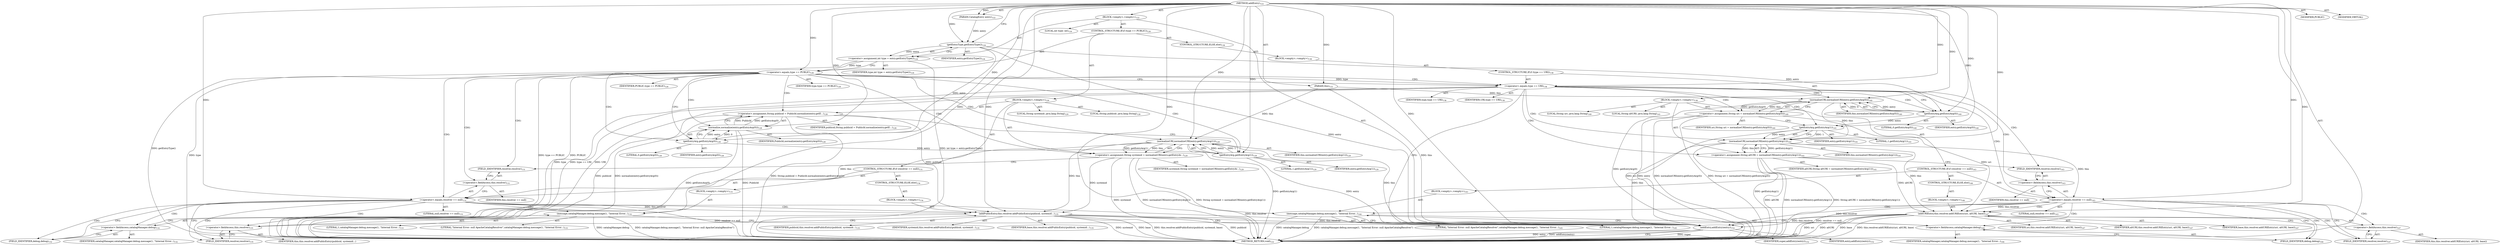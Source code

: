 digraph "addEntry" {  
"111669149698" [label = <(METHOD,addEntry)<SUB>122</SUB>> ]
"115964116993" [label = <(PARAM,this)<SUB>122</SUB>> ]
"115964116996" [label = <(PARAM,CatalogEntry entry)<SUB>122</SUB>> ]
"25769803778" [label = <(BLOCK,&lt;empty&gt;,&lt;empty&gt;)<SUB>122</SUB>> ]
"94489280513" [label = <(LOCAL,int type: int)<SUB>124</SUB>> ]
"30064771079" [label = <(&lt;operator&gt;.assignment,int type = entry.getEntryType())<SUB>124</SUB>> ]
"68719476746" [label = <(IDENTIFIER,type,int type = entry.getEntryType())<SUB>124</SUB>> ]
"30064771080" [label = <(getEntryType,getEntryType())<SUB>124</SUB>> ]
"68719476747" [label = <(IDENTIFIER,entry,getEntryType())<SUB>124</SUB>> ]
"47244640256" [label = <(CONTROL_STRUCTURE,IF,if (type == PUBLIC))<SUB>126</SUB>> ]
"30064771081" [label = <(&lt;operator&gt;.equals,type == PUBLIC)<SUB>126</SUB>> ]
"68719476748" [label = <(IDENTIFIER,type,type == PUBLIC)<SUB>126</SUB>> ]
"68719476749" [label = <(IDENTIFIER,PUBLIC,type == PUBLIC)<SUB>126</SUB>> ]
"25769803779" [label = <(BLOCK,&lt;empty&gt;,&lt;empty&gt;)<SUB>126</SUB>> ]
"94489280514" [label = <(LOCAL,String publicid: java.lang.String)<SUB>128</SUB>> ]
"30064771082" [label = <(&lt;operator&gt;.assignment,String publicid = PublicId.normalize(entry.getE...)<SUB>128</SUB>> ]
"68719476750" [label = <(IDENTIFIER,publicid,String publicid = PublicId.normalize(entry.getE...)<SUB>128</SUB>> ]
"30064771083" [label = <(normalize,normalize(entry.getEntryArg(0)))<SUB>128</SUB>> ]
"68719476751" [label = <(IDENTIFIER,PublicId,normalize(entry.getEntryArg(0)))<SUB>128</SUB>> ]
"30064771084" [label = <(getEntryArg,getEntryArg(0))<SUB>128</SUB>> ]
"68719476752" [label = <(IDENTIFIER,entry,getEntryArg(0))<SUB>128</SUB>> ]
"90194313216" [label = <(LITERAL,0,getEntryArg(0))<SUB>128</SUB>> ]
"94489280515" [label = <(LOCAL,String systemid: java.lang.String)<SUB>129</SUB>> ]
"30064771085" [label = <(&lt;operator&gt;.assignment,String systemid = normalizeURI(entry.getEntryAr...)<SUB>129</SUB>> ]
"68719476753" [label = <(IDENTIFIER,systemid,String systemid = normalizeURI(entry.getEntryAr...)<SUB>129</SUB>> ]
"30064771086" [label = <(normalizeURI,normalizeURI(entry.getEntryArg(1)))<SUB>129</SUB>> ]
"68719476737" [label = <(IDENTIFIER,this,normalizeURI(entry.getEntryArg(1)))<SUB>129</SUB>> ]
"30064771087" [label = <(getEntryArg,getEntryArg(1))<SUB>129</SUB>> ]
"68719476754" [label = <(IDENTIFIER,entry,getEntryArg(1))<SUB>129</SUB>> ]
"90194313217" [label = <(LITERAL,1,getEntryArg(1))<SUB>129</SUB>> ]
"47244640257" [label = <(CONTROL_STRUCTURE,IF,if (resolver == null))<SUB>131</SUB>> ]
"30064771088" [label = <(&lt;operator&gt;.equals,resolver == null)<SUB>131</SUB>> ]
"30064771089" [label = <(&lt;operator&gt;.fieldAccess,this.resolver)<SUB>131</SUB>> ]
"68719476755" [label = <(IDENTIFIER,this,resolver == null)> ]
"55834574850" [label = <(FIELD_IDENTIFIER,resolver,resolver)<SUB>131</SUB>> ]
"90194313218" [label = <(LITERAL,null,resolver == null)<SUB>131</SUB>> ]
"25769803780" [label = <(BLOCK,&lt;empty&gt;,&lt;empty&gt;)<SUB>131</SUB>> ]
"30064771090" [label = <(message,catalogManager.debug.message(1, &quot;Internal Error...)<SUB>132</SUB>> ]
"30064771091" [label = <(&lt;operator&gt;.fieldAccess,catalogManager.debug)<SUB>132</SUB>> ]
"68719476756" [label = <(IDENTIFIER,catalogManager,catalogManager.debug.message(1, &quot;Internal Error...)<SUB>132</SUB>> ]
"55834574851" [label = <(FIELD_IDENTIFIER,debug,debug)<SUB>132</SUB>> ]
"90194313219" [label = <(LITERAL,1,catalogManager.debug.message(1, &quot;Internal Error...)<SUB>133</SUB>> ]
"90194313220" [label = <(LITERAL,&quot;Internal Error: null ApacheCatalogResolver&quot;,catalogManager.debug.message(1, &quot;Internal Error...)<SUB>133</SUB>> ]
"47244640258" [label = <(CONTROL_STRUCTURE,ELSE,else)<SUB>134</SUB>> ]
"25769803781" [label = <(BLOCK,&lt;empty&gt;,&lt;empty&gt;)<SUB>134</SUB>> ]
"30064771092" [label = <(addPublicEntry,this.resolver.addPublicEntry(publicid, systemid...)<SUB>135</SUB>> ]
"30064771093" [label = <(&lt;operator&gt;.fieldAccess,this.resolver)<SUB>135</SUB>> ]
"68719476757" [label = <(IDENTIFIER,this,this.resolver.addPublicEntry(publicid, systemid...)> ]
"55834574852" [label = <(FIELD_IDENTIFIER,resolver,resolver)<SUB>135</SUB>> ]
"68719476758" [label = <(IDENTIFIER,publicid,this.resolver.addPublicEntry(publicid, systemid...)<SUB>135</SUB>> ]
"68719476759" [label = <(IDENTIFIER,systemid,this.resolver.addPublicEntry(publicid, systemid...)<SUB>135</SUB>> ]
"68719476760" [label = <(IDENTIFIER,base,this.resolver.addPublicEntry(publicid, systemid...)<SUB>135</SUB>> ]
"47244640259" [label = <(CONTROL_STRUCTURE,ELSE,else)<SUB>138</SUB>> ]
"25769803782" [label = <(BLOCK,&lt;empty&gt;,&lt;empty&gt;)<SUB>138</SUB>> ]
"47244640260" [label = <(CONTROL_STRUCTURE,IF,if (type == URI))<SUB>138</SUB>> ]
"30064771094" [label = <(&lt;operator&gt;.equals,type == URI)<SUB>138</SUB>> ]
"68719476761" [label = <(IDENTIFIER,type,type == URI)<SUB>138</SUB>> ]
"68719476762" [label = <(IDENTIFIER,URI,type == URI)<SUB>138</SUB>> ]
"25769803783" [label = <(BLOCK,&lt;empty&gt;,&lt;empty&gt;)<SUB>138</SUB>> ]
"94489280516" [label = <(LOCAL,String uri: java.lang.String)<SUB>140</SUB>> ]
"30064771095" [label = <(&lt;operator&gt;.assignment,String uri = normalizeURI(entry.getEntryArg(0)))<SUB>140</SUB>> ]
"68719476763" [label = <(IDENTIFIER,uri,String uri = normalizeURI(entry.getEntryArg(0)))<SUB>140</SUB>> ]
"30064771096" [label = <(normalizeURI,normalizeURI(entry.getEntryArg(0)))<SUB>140</SUB>> ]
"68719476738" [label = <(IDENTIFIER,this,normalizeURI(entry.getEntryArg(0)))<SUB>140</SUB>> ]
"30064771097" [label = <(getEntryArg,getEntryArg(0))<SUB>140</SUB>> ]
"68719476764" [label = <(IDENTIFIER,entry,getEntryArg(0))<SUB>140</SUB>> ]
"90194313221" [label = <(LITERAL,0,getEntryArg(0))<SUB>140</SUB>> ]
"94489280517" [label = <(LOCAL,String altURI: java.lang.String)<SUB>141</SUB>> ]
"30064771098" [label = <(&lt;operator&gt;.assignment,String altURI = normalizeURI(entry.getEntryArg(1)))<SUB>141</SUB>> ]
"68719476765" [label = <(IDENTIFIER,altURI,String altURI = normalizeURI(entry.getEntryArg(1)))<SUB>141</SUB>> ]
"30064771099" [label = <(normalizeURI,normalizeURI(entry.getEntryArg(1)))<SUB>141</SUB>> ]
"68719476739" [label = <(IDENTIFIER,this,normalizeURI(entry.getEntryArg(1)))<SUB>141</SUB>> ]
"30064771100" [label = <(getEntryArg,getEntryArg(1))<SUB>141</SUB>> ]
"68719476766" [label = <(IDENTIFIER,entry,getEntryArg(1))<SUB>141</SUB>> ]
"90194313222" [label = <(LITERAL,1,getEntryArg(1))<SUB>141</SUB>> ]
"47244640261" [label = <(CONTROL_STRUCTURE,IF,if (resolver == null))<SUB>143</SUB>> ]
"30064771101" [label = <(&lt;operator&gt;.equals,resolver == null)<SUB>143</SUB>> ]
"30064771102" [label = <(&lt;operator&gt;.fieldAccess,this.resolver)<SUB>143</SUB>> ]
"68719476767" [label = <(IDENTIFIER,this,resolver == null)> ]
"55834574853" [label = <(FIELD_IDENTIFIER,resolver,resolver)<SUB>143</SUB>> ]
"90194313223" [label = <(LITERAL,null,resolver == null)<SUB>143</SUB>> ]
"25769803784" [label = <(BLOCK,&lt;empty&gt;,&lt;empty&gt;)<SUB>143</SUB>> ]
"30064771103" [label = <(message,catalogManager.debug.message(1, &quot;Internal Error...)<SUB>144</SUB>> ]
"30064771104" [label = <(&lt;operator&gt;.fieldAccess,catalogManager.debug)<SUB>144</SUB>> ]
"68719476768" [label = <(IDENTIFIER,catalogManager,catalogManager.debug.message(1, &quot;Internal Error...)<SUB>144</SUB>> ]
"55834574854" [label = <(FIELD_IDENTIFIER,debug,debug)<SUB>144</SUB>> ]
"90194313224" [label = <(LITERAL,1,catalogManager.debug.message(1, &quot;Internal Error...)<SUB>145</SUB>> ]
"90194313225" [label = <(LITERAL,&quot;Internal Error: null ApacheCatalogResolver&quot;,catalogManager.debug.message(1, &quot;Internal Error...)<SUB>145</SUB>> ]
"47244640262" [label = <(CONTROL_STRUCTURE,ELSE,else)<SUB>146</SUB>> ]
"25769803785" [label = <(BLOCK,&lt;empty&gt;,&lt;empty&gt;)<SUB>146</SUB>> ]
"30064771105" [label = <(addURIEntry,this.resolver.addURIEntry(uri, altURI, base))<SUB>147</SUB>> ]
"30064771106" [label = <(&lt;operator&gt;.fieldAccess,this.resolver)<SUB>147</SUB>> ]
"68719476769" [label = <(IDENTIFIER,this,this.resolver.addURIEntry(uri, altURI, base))> ]
"55834574855" [label = <(FIELD_IDENTIFIER,resolver,resolver)<SUB>147</SUB>> ]
"68719476770" [label = <(IDENTIFIER,uri,this.resolver.addURIEntry(uri, altURI, base))<SUB>147</SUB>> ]
"68719476771" [label = <(IDENTIFIER,altURI,this.resolver.addURIEntry(uri, altURI, base))<SUB>147</SUB>> ]
"68719476772" [label = <(IDENTIFIER,base,this.resolver.addURIEntry(uri, altURI, base))<SUB>147</SUB>> ]
"30064771107" [label = <(addEntry,addEntry(entry))<SUB>152</SUB>> ]
"68719476773" [label = <(IDENTIFIER,super,addEntry(entry))<SUB>152</SUB>> ]
"68719476774" [label = <(IDENTIFIER,entry,addEntry(entry))<SUB>152</SUB>> ]
"133143986181" [label = <(MODIFIER,PUBLIC)> ]
"133143986182" [label = <(MODIFIER,VIRTUAL)> ]
"128849018882" [label = <(METHOD_RETURN,void)<SUB>122</SUB>> ]
  "111669149698" -> "115964116993"  [ label = "AST: "] 
  "111669149698" -> "115964116996"  [ label = "AST: "] 
  "111669149698" -> "25769803778"  [ label = "AST: "] 
  "111669149698" -> "133143986181"  [ label = "AST: "] 
  "111669149698" -> "133143986182"  [ label = "AST: "] 
  "111669149698" -> "128849018882"  [ label = "AST: "] 
  "25769803778" -> "94489280513"  [ label = "AST: "] 
  "25769803778" -> "30064771079"  [ label = "AST: "] 
  "25769803778" -> "47244640256"  [ label = "AST: "] 
  "25769803778" -> "30064771107"  [ label = "AST: "] 
  "30064771079" -> "68719476746"  [ label = "AST: "] 
  "30064771079" -> "30064771080"  [ label = "AST: "] 
  "30064771080" -> "68719476747"  [ label = "AST: "] 
  "47244640256" -> "30064771081"  [ label = "AST: "] 
  "47244640256" -> "25769803779"  [ label = "AST: "] 
  "47244640256" -> "47244640259"  [ label = "AST: "] 
  "30064771081" -> "68719476748"  [ label = "AST: "] 
  "30064771081" -> "68719476749"  [ label = "AST: "] 
  "25769803779" -> "94489280514"  [ label = "AST: "] 
  "25769803779" -> "30064771082"  [ label = "AST: "] 
  "25769803779" -> "94489280515"  [ label = "AST: "] 
  "25769803779" -> "30064771085"  [ label = "AST: "] 
  "25769803779" -> "47244640257"  [ label = "AST: "] 
  "30064771082" -> "68719476750"  [ label = "AST: "] 
  "30064771082" -> "30064771083"  [ label = "AST: "] 
  "30064771083" -> "68719476751"  [ label = "AST: "] 
  "30064771083" -> "30064771084"  [ label = "AST: "] 
  "30064771084" -> "68719476752"  [ label = "AST: "] 
  "30064771084" -> "90194313216"  [ label = "AST: "] 
  "30064771085" -> "68719476753"  [ label = "AST: "] 
  "30064771085" -> "30064771086"  [ label = "AST: "] 
  "30064771086" -> "68719476737"  [ label = "AST: "] 
  "30064771086" -> "30064771087"  [ label = "AST: "] 
  "30064771087" -> "68719476754"  [ label = "AST: "] 
  "30064771087" -> "90194313217"  [ label = "AST: "] 
  "47244640257" -> "30064771088"  [ label = "AST: "] 
  "47244640257" -> "25769803780"  [ label = "AST: "] 
  "47244640257" -> "47244640258"  [ label = "AST: "] 
  "30064771088" -> "30064771089"  [ label = "AST: "] 
  "30064771088" -> "90194313218"  [ label = "AST: "] 
  "30064771089" -> "68719476755"  [ label = "AST: "] 
  "30064771089" -> "55834574850"  [ label = "AST: "] 
  "25769803780" -> "30064771090"  [ label = "AST: "] 
  "30064771090" -> "30064771091"  [ label = "AST: "] 
  "30064771090" -> "90194313219"  [ label = "AST: "] 
  "30064771090" -> "90194313220"  [ label = "AST: "] 
  "30064771091" -> "68719476756"  [ label = "AST: "] 
  "30064771091" -> "55834574851"  [ label = "AST: "] 
  "47244640258" -> "25769803781"  [ label = "AST: "] 
  "25769803781" -> "30064771092"  [ label = "AST: "] 
  "30064771092" -> "30064771093"  [ label = "AST: "] 
  "30064771092" -> "68719476758"  [ label = "AST: "] 
  "30064771092" -> "68719476759"  [ label = "AST: "] 
  "30064771092" -> "68719476760"  [ label = "AST: "] 
  "30064771093" -> "68719476757"  [ label = "AST: "] 
  "30064771093" -> "55834574852"  [ label = "AST: "] 
  "47244640259" -> "25769803782"  [ label = "AST: "] 
  "25769803782" -> "47244640260"  [ label = "AST: "] 
  "47244640260" -> "30064771094"  [ label = "AST: "] 
  "47244640260" -> "25769803783"  [ label = "AST: "] 
  "30064771094" -> "68719476761"  [ label = "AST: "] 
  "30064771094" -> "68719476762"  [ label = "AST: "] 
  "25769803783" -> "94489280516"  [ label = "AST: "] 
  "25769803783" -> "30064771095"  [ label = "AST: "] 
  "25769803783" -> "94489280517"  [ label = "AST: "] 
  "25769803783" -> "30064771098"  [ label = "AST: "] 
  "25769803783" -> "47244640261"  [ label = "AST: "] 
  "30064771095" -> "68719476763"  [ label = "AST: "] 
  "30064771095" -> "30064771096"  [ label = "AST: "] 
  "30064771096" -> "68719476738"  [ label = "AST: "] 
  "30064771096" -> "30064771097"  [ label = "AST: "] 
  "30064771097" -> "68719476764"  [ label = "AST: "] 
  "30064771097" -> "90194313221"  [ label = "AST: "] 
  "30064771098" -> "68719476765"  [ label = "AST: "] 
  "30064771098" -> "30064771099"  [ label = "AST: "] 
  "30064771099" -> "68719476739"  [ label = "AST: "] 
  "30064771099" -> "30064771100"  [ label = "AST: "] 
  "30064771100" -> "68719476766"  [ label = "AST: "] 
  "30064771100" -> "90194313222"  [ label = "AST: "] 
  "47244640261" -> "30064771101"  [ label = "AST: "] 
  "47244640261" -> "25769803784"  [ label = "AST: "] 
  "47244640261" -> "47244640262"  [ label = "AST: "] 
  "30064771101" -> "30064771102"  [ label = "AST: "] 
  "30064771101" -> "90194313223"  [ label = "AST: "] 
  "30064771102" -> "68719476767"  [ label = "AST: "] 
  "30064771102" -> "55834574853"  [ label = "AST: "] 
  "25769803784" -> "30064771103"  [ label = "AST: "] 
  "30064771103" -> "30064771104"  [ label = "AST: "] 
  "30064771103" -> "90194313224"  [ label = "AST: "] 
  "30064771103" -> "90194313225"  [ label = "AST: "] 
  "30064771104" -> "68719476768"  [ label = "AST: "] 
  "30064771104" -> "55834574854"  [ label = "AST: "] 
  "47244640262" -> "25769803785"  [ label = "AST: "] 
  "25769803785" -> "30064771105"  [ label = "AST: "] 
  "30064771105" -> "30064771106"  [ label = "AST: "] 
  "30064771105" -> "68719476770"  [ label = "AST: "] 
  "30064771105" -> "68719476771"  [ label = "AST: "] 
  "30064771105" -> "68719476772"  [ label = "AST: "] 
  "30064771106" -> "68719476769"  [ label = "AST: "] 
  "30064771106" -> "55834574855"  [ label = "AST: "] 
  "30064771107" -> "68719476773"  [ label = "AST: "] 
  "30064771107" -> "68719476774"  [ label = "AST: "] 
  "30064771079" -> "30064771081"  [ label = "CFG: "] 
  "30064771107" -> "128849018882"  [ label = "CFG: "] 
  "30064771080" -> "30064771079"  [ label = "CFG: "] 
  "30064771081" -> "30064771084"  [ label = "CFG: "] 
  "30064771081" -> "30064771094"  [ label = "CFG: "] 
  "30064771082" -> "30064771087"  [ label = "CFG: "] 
  "30064771085" -> "55834574850"  [ label = "CFG: "] 
  "30064771083" -> "30064771082"  [ label = "CFG: "] 
  "30064771086" -> "30064771085"  [ label = "CFG: "] 
  "30064771088" -> "55834574851"  [ label = "CFG: "] 
  "30064771088" -> "55834574852"  [ label = "CFG: "] 
  "30064771084" -> "30064771083"  [ label = "CFG: "] 
  "30064771087" -> "30064771086"  [ label = "CFG: "] 
  "30064771089" -> "30064771088"  [ label = "CFG: "] 
  "30064771090" -> "30064771107"  [ label = "CFG: "] 
  "30064771094" -> "30064771097"  [ label = "CFG: "] 
  "30064771094" -> "30064771107"  [ label = "CFG: "] 
  "55834574850" -> "30064771089"  [ label = "CFG: "] 
  "30064771091" -> "30064771090"  [ label = "CFG: "] 
  "30064771092" -> "30064771107"  [ label = "CFG: "] 
  "30064771095" -> "30064771100"  [ label = "CFG: "] 
  "30064771098" -> "55834574853"  [ label = "CFG: "] 
  "55834574851" -> "30064771091"  [ label = "CFG: "] 
  "30064771093" -> "30064771092"  [ label = "CFG: "] 
  "30064771096" -> "30064771095"  [ label = "CFG: "] 
  "30064771099" -> "30064771098"  [ label = "CFG: "] 
  "30064771101" -> "55834574854"  [ label = "CFG: "] 
  "30064771101" -> "55834574855"  [ label = "CFG: "] 
  "55834574852" -> "30064771093"  [ label = "CFG: "] 
  "30064771097" -> "30064771096"  [ label = "CFG: "] 
  "30064771100" -> "30064771099"  [ label = "CFG: "] 
  "30064771102" -> "30064771101"  [ label = "CFG: "] 
  "30064771103" -> "30064771107"  [ label = "CFG: "] 
  "55834574853" -> "30064771102"  [ label = "CFG: "] 
  "30064771104" -> "30064771103"  [ label = "CFG: "] 
  "30064771105" -> "30064771107"  [ label = "CFG: "] 
  "55834574854" -> "30064771104"  [ label = "CFG: "] 
  "30064771106" -> "30064771105"  [ label = "CFG: "] 
  "55834574855" -> "30064771106"  [ label = "CFG: "] 
  "111669149698" -> "30064771080"  [ label = "CFG: "] 
  "30064771079" -> "128849018882"  [ label = "DDG: getEntryType()"] 
  "30064771079" -> "128849018882"  [ label = "DDG: int type = entry.getEntryType()"] 
  "30064771081" -> "128849018882"  [ label = "DDG: type"] 
  "30064771081" -> "128849018882"  [ label = "DDG: type == PUBLIC"] 
  "30064771094" -> "128849018882"  [ label = "DDG: type"] 
  "30064771094" -> "128849018882"  [ label = "DDG: type == URI"] 
  "30064771095" -> "128849018882"  [ label = "DDG: uri"] 
  "30064771096" -> "128849018882"  [ label = "DDG: getEntryArg(0)"] 
  "30064771095" -> "128849018882"  [ label = "DDG: normalizeURI(entry.getEntryArg(0))"] 
  "30064771095" -> "128849018882"  [ label = "DDG: String uri = normalizeURI(entry.getEntryArg(0))"] 
  "30064771098" -> "128849018882"  [ label = "DDG: altURI"] 
  "30064771099" -> "128849018882"  [ label = "DDG: getEntryArg(1)"] 
  "30064771098" -> "128849018882"  [ label = "DDG: normalizeURI(entry.getEntryArg(1))"] 
  "30064771098" -> "128849018882"  [ label = "DDG: String altURI = normalizeURI(entry.getEntryArg(1))"] 
  "30064771101" -> "128849018882"  [ label = "DDG: resolver == null"] 
  "30064771105" -> "128849018882"  [ label = "DDG: uri"] 
  "30064771105" -> "128849018882"  [ label = "DDG: altURI"] 
  "30064771105" -> "128849018882"  [ label = "DDG: base"] 
  "30064771105" -> "128849018882"  [ label = "DDG: this.resolver.addURIEntry(uri, altURI, base)"] 
  "30064771103" -> "128849018882"  [ label = "DDG: catalogManager.debug"] 
  "30064771103" -> "128849018882"  [ label = "DDG: catalogManager.debug.message(1, &quot;Internal Error: null ApacheCatalogResolver&quot;)"] 
  "30064771082" -> "128849018882"  [ label = "DDG: publicid"] 
  "30064771083" -> "128849018882"  [ label = "DDG: getEntryArg(0)"] 
  "30064771082" -> "128849018882"  [ label = "DDG: normalize(entry.getEntryArg(0))"] 
  "30064771082" -> "128849018882"  [ label = "DDG: String publicid = PublicId.normalize(entry.getEntryArg(0))"] 
  "30064771085" -> "128849018882"  [ label = "DDG: systemid"] 
  "30064771086" -> "128849018882"  [ label = "DDG: getEntryArg(1)"] 
  "30064771085" -> "128849018882"  [ label = "DDG: normalizeURI(entry.getEntryArg(1))"] 
  "30064771085" -> "128849018882"  [ label = "DDG: String systemid = normalizeURI(entry.getEntryArg(1))"] 
  "30064771088" -> "128849018882"  [ label = "DDG: resolver == null"] 
  "30064771092" -> "128849018882"  [ label = "DDG: publicid"] 
  "30064771092" -> "128849018882"  [ label = "DDG: systemid"] 
  "30064771092" -> "128849018882"  [ label = "DDG: base"] 
  "30064771092" -> "128849018882"  [ label = "DDG: this.resolver.addPublicEntry(publicid, systemid, base)"] 
  "30064771090" -> "128849018882"  [ label = "DDG: catalogManager.debug"] 
  "30064771090" -> "128849018882"  [ label = "DDG: catalogManager.debug.message(1, &quot;Internal Error: null ApacheCatalogResolver&quot;)"] 
  "30064771107" -> "128849018882"  [ label = "DDG: super"] 
  "30064771107" -> "128849018882"  [ label = "DDG: entry"] 
  "30064771107" -> "128849018882"  [ label = "DDG: addEntry(entry)"] 
  "30064771081" -> "128849018882"  [ label = "DDG: PUBLIC"] 
  "30064771094" -> "128849018882"  [ label = "DDG: URI"] 
  "30064771083" -> "128849018882"  [ label = "DDG: PublicId"] 
  "111669149698" -> "115964116993"  [ label = "DDG: "] 
  "111669149698" -> "115964116996"  [ label = "DDG: "] 
  "30064771080" -> "30064771079"  [ label = "DDG: entry"] 
  "115964116993" -> "30064771107"  [ label = "DDG: this"] 
  "30064771099" -> "30064771107"  [ label = "DDG: this"] 
  "30064771101" -> "30064771107"  [ label = "DDG: this.resolver"] 
  "30064771105" -> "30064771107"  [ label = "DDG: this.resolver"] 
  "30064771086" -> "30064771107"  [ label = "DDG: this"] 
  "30064771088" -> "30064771107"  [ label = "DDG: this.resolver"] 
  "30064771092" -> "30064771107"  [ label = "DDG: this.resolver"] 
  "111669149698" -> "30064771107"  [ label = "DDG: "] 
  "30064771080" -> "30064771107"  [ label = "DDG: entry"] 
  "30064771100" -> "30064771107"  [ label = "DDG: entry"] 
  "30064771087" -> "30064771107"  [ label = "DDG: entry"] 
  "115964116996" -> "30064771080"  [ label = "DDG: entry"] 
  "111669149698" -> "30064771080"  [ label = "DDG: "] 
  "30064771079" -> "30064771081"  [ label = "DDG: type"] 
  "111669149698" -> "30064771081"  [ label = "DDG: "] 
  "30064771083" -> "30064771082"  [ label = "DDG: PublicId"] 
  "30064771083" -> "30064771082"  [ label = "DDG: getEntryArg(0)"] 
  "30064771086" -> "30064771085"  [ label = "DDG: this"] 
  "30064771086" -> "30064771085"  [ label = "DDG: getEntryArg(1)"] 
  "111669149698" -> "30064771083"  [ label = "DDG: "] 
  "30064771084" -> "30064771083"  [ label = "DDG: entry"] 
  "30064771084" -> "30064771083"  [ label = "DDG: 0"] 
  "115964116993" -> "30064771086"  [ label = "DDG: this"] 
  "111669149698" -> "30064771086"  [ label = "DDG: "] 
  "30064771087" -> "30064771086"  [ label = "DDG: entry"] 
  "30064771087" -> "30064771086"  [ label = "DDG: 1"] 
  "30064771086" -> "30064771088"  [ label = "DDG: this"] 
  "111669149698" -> "30064771088"  [ label = "DDG: "] 
  "30064771080" -> "30064771084"  [ label = "DDG: entry"] 
  "111669149698" -> "30064771084"  [ label = "DDG: "] 
  "30064771084" -> "30064771087"  [ label = "DDG: entry"] 
  "111669149698" -> "30064771087"  [ label = "DDG: "] 
  "111669149698" -> "30064771090"  [ label = "DDG: "] 
  "30064771081" -> "30064771094"  [ label = "DDG: type"] 
  "111669149698" -> "30064771094"  [ label = "DDG: "] 
  "30064771096" -> "30064771095"  [ label = "DDG: this"] 
  "30064771096" -> "30064771095"  [ label = "DDG: getEntryArg(0)"] 
  "30064771099" -> "30064771098"  [ label = "DDG: this"] 
  "30064771099" -> "30064771098"  [ label = "DDG: getEntryArg(1)"] 
  "30064771086" -> "30064771092"  [ label = "DDG: this"] 
  "30064771088" -> "30064771092"  [ label = "DDG: this.resolver"] 
  "30064771082" -> "30064771092"  [ label = "DDG: publicid"] 
  "111669149698" -> "30064771092"  [ label = "DDG: "] 
  "30064771085" -> "30064771092"  [ label = "DDG: systemid"] 
  "115964116993" -> "30064771096"  [ label = "DDG: this"] 
  "111669149698" -> "30064771096"  [ label = "DDG: "] 
  "30064771097" -> "30064771096"  [ label = "DDG: entry"] 
  "30064771097" -> "30064771096"  [ label = "DDG: 0"] 
  "30064771096" -> "30064771099"  [ label = "DDG: this"] 
  "111669149698" -> "30064771099"  [ label = "DDG: "] 
  "30064771100" -> "30064771099"  [ label = "DDG: entry"] 
  "30064771100" -> "30064771099"  [ label = "DDG: 1"] 
  "30064771099" -> "30064771101"  [ label = "DDG: this"] 
  "111669149698" -> "30064771101"  [ label = "DDG: "] 
  "30064771080" -> "30064771097"  [ label = "DDG: entry"] 
  "111669149698" -> "30064771097"  [ label = "DDG: "] 
  "30064771097" -> "30064771100"  [ label = "DDG: entry"] 
  "111669149698" -> "30064771100"  [ label = "DDG: "] 
  "111669149698" -> "30064771103"  [ label = "DDG: "] 
  "30064771099" -> "30064771105"  [ label = "DDG: this"] 
  "30064771101" -> "30064771105"  [ label = "DDG: this.resolver"] 
  "30064771095" -> "30064771105"  [ label = "DDG: uri"] 
  "111669149698" -> "30064771105"  [ label = "DDG: "] 
  "30064771098" -> "30064771105"  [ label = "DDG: altURI"] 
  "30064771081" -> "30064771088"  [ label = "CDG: "] 
  "30064771081" -> "30064771089"  [ label = "CDG: "] 
  "30064771081" -> "30064771086"  [ label = "CDG: "] 
  "30064771081" -> "30064771087"  [ label = "CDG: "] 
  "30064771081" -> "30064771084"  [ label = "CDG: "] 
  "30064771081" -> "30064771085"  [ label = "CDG: "] 
  "30064771081" -> "30064771082"  [ label = "CDG: "] 
  "30064771081" -> "30064771083"  [ label = "CDG: "] 
  "30064771081" -> "30064771094"  [ label = "CDG: "] 
  "30064771081" -> "55834574850"  [ label = "CDG: "] 
  "30064771088" -> "30064771092"  [ label = "CDG: "] 
  "30064771088" -> "30064771093"  [ label = "CDG: "] 
  "30064771088" -> "30064771090"  [ label = "CDG: "] 
  "30064771088" -> "30064771091"  [ label = "CDG: "] 
  "30064771088" -> "55834574852"  [ label = "CDG: "] 
  "30064771088" -> "55834574851"  [ label = "CDG: "] 
  "30064771094" -> "30064771102"  [ label = "CDG: "] 
  "30064771094" -> "30064771100"  [ label = "CDG: "] 
  "30064771094" -> "30064771101"  [ label = "CDG: "] 
  "30064771094" -> "30064771098"  [ label = "CDG: "] 
  "30064771094" -> "30064771099"  [ label = "CDG: "] 
  "30064771094" -> "30064771096"  [ label = "CDG: "] 
  "30064771094" -> "30064771097"  [ label = "CDG: "] 
  "30064771094" -> "30064771095"  [ label = "CDG: "] 
  "30064771094" -> "55834574853"  [ label = "CDG: "] 
  "30064771101" -> "30064771106"  [ label = "CDG: "] 
  "30064771101" -> "30064771104"  [ label = "CDG: "] 
  "30064771101" -> "30064771105"  [ label = "CDG: "] 
  "30064771101" -> "30064771103"  [ label = "CDG: "] 
  "30064771101" -> "55834574854"  [ label = "CDG: "] 
  "30064771101" -> "55834574855"  [ label = "CDG: "] 
}
